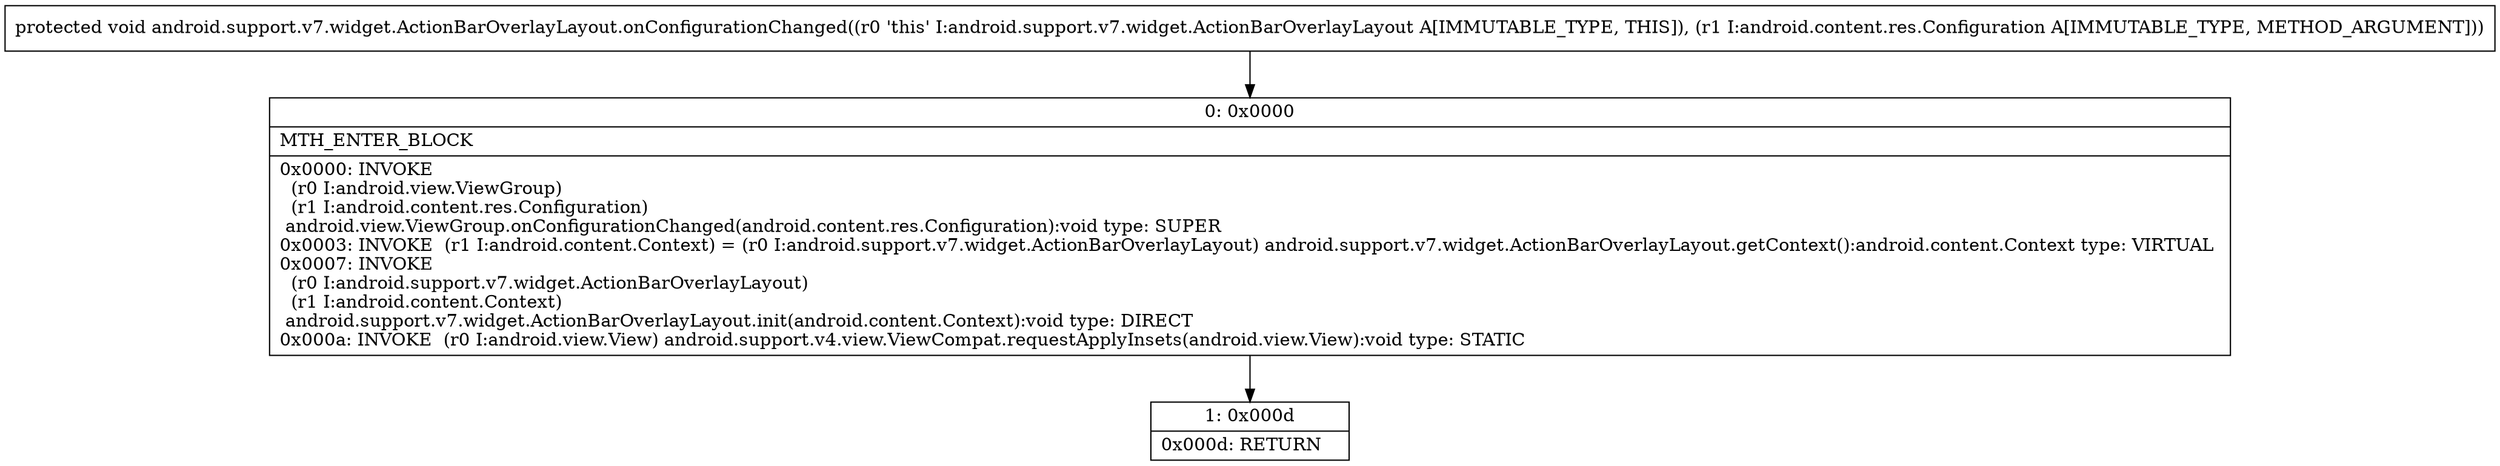 digraph "CFG forandroid.support.v7.widget.ActionBarOverlayLayout.onConfigurationChanged(Landroid\/content\/res\/Configuration;)V" {
Node_0 [shape=record,label="{0\:\ 0x0000|MTH_ENTER_BLOCK\l|0x0000: INVOKE  \l  (r0 I:android.view.ViewGroup)\l  (r1 I:android.content.res.Configuration)\l android.view.ViewGroup.onConfigurationChanged(android.content.res.Configuration):void type: SUPER \l0x0003: INVOKE  (r1 I:android.content.Context) = (r0 I:android.support.v7.widget.ActionBarOverlayLayout) android.support.v7.widget.ActionBarOverlayLayout.getContext():android.content.Context type: VIRTUAL \l0x0007: INVOKE  \l  (r0 I:android.support.v7.widget.ActionBarOverlayLayout)\l  (r1 I:android.content.Context)\l android.support.v7.widget.ActionBarOverlayLayout.init(android.content.Context):void type: DIRECT \l0x000a: INVOKE  (r0 I:android.view.View) android.support.v4.view.ViewCompat.requestApplyInsets(android.view.View):void type: STATIC \l}"];
Node_1 [shape=record,label="{1\:\ 0x000d|0x000d: RETURN   \l}"];
MethodNode[shape=record,label="{protected void android.support.v7.widget.ActionBarOverlayLayout.onConfigurationChanged((r0 'this' I:android.support.v7.widget.ActionBarOverlayLayout A[IMMUTABLE_TYPE, THIS]), (r1 I:android.content.res.Configuration A[IMMUTABLE_TYPE, METHOD_ARGUMENT])) }"];
MethodNode -> Node_0;
Node_0 -> Node_1;
}

